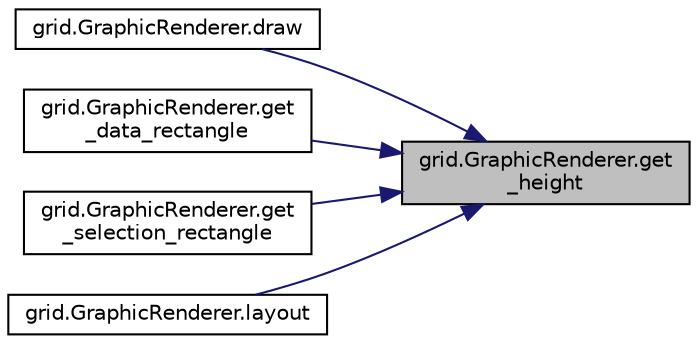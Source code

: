 digraph "grid.GraphicRenderer.get_height"
{
 // LATEX_PDF_SIZE
  edge [fontname="Helvetica",fontsize="10",labelfontname="Helvetica",labelfontsize="10"];
  node [fontname="Helvetica",fontsize="10",shape=record];
  rankdir="RL";
  Node1 [label="grid.GraphicRenderer.get\l_height",height=0.2,width=0.4,color="black", fillcolor="grey75", style="filled", fontcolor="black",tooltip="Get Height."];
  Node1 -> Node2 [dir="back",color="midnightblue",fontsize="10",style="solid",fontname="Helvetica"];
  Node2 [label="grid.GraphicRenderer.draw",height=0.2,width=0.4,color="black", fillcolor="white", style="filled",URL="$classgrid_1_1_graphic_renderer.html#a0c535b7c296eb3beae267acc3c2ca128",tooltip="Draw."];
  Node1 -> Node3 [dir="back",color="midnightblue",fontsize="10",style="solid",fontname="Helvetica"];
  Node3 [label="grid.GraphicRenderer.get\l_data_rectangle",height=0.2,width=0.4,color="black", fillcolor="white", style="filled",URL="$classgrid_1_1_graphic_renderer.html#a6874cef1a1d582483ca1f6dc1d96f0cd",tooltip="Get Data Rectangle."];
  Node1 -> Node4 [dir="back",color="midnightblue",fontsize="10",style="solid",fontname="Helvetica"];
  Node4 [label="grid.GraphicRenderer.get\l_selection_rectangle",height=0.2,width=0.4,color="black", fillcolor="white", style="filled",URL="$classgrid_1_1_graphic_renderer.html#a1f1591ede9be37f0d17f7c7c21903da3",tooltip="Get Selection Rectangle."];
  Node1 -> Node5 [dir="back",color="midnightblue",fontsize="10",style="solid",fontname="Helvetica"];
  Node5 [label="grid.GraphicRenderer.layout",height=0.2,width=0.4,color="black", fillcolor="white", style="filled",URL="$classgrid_1_1_graphic_renderer.html#aa6a5552f187e03482bd1f3f2f5491491",tooltip="Set Layout."];
}
